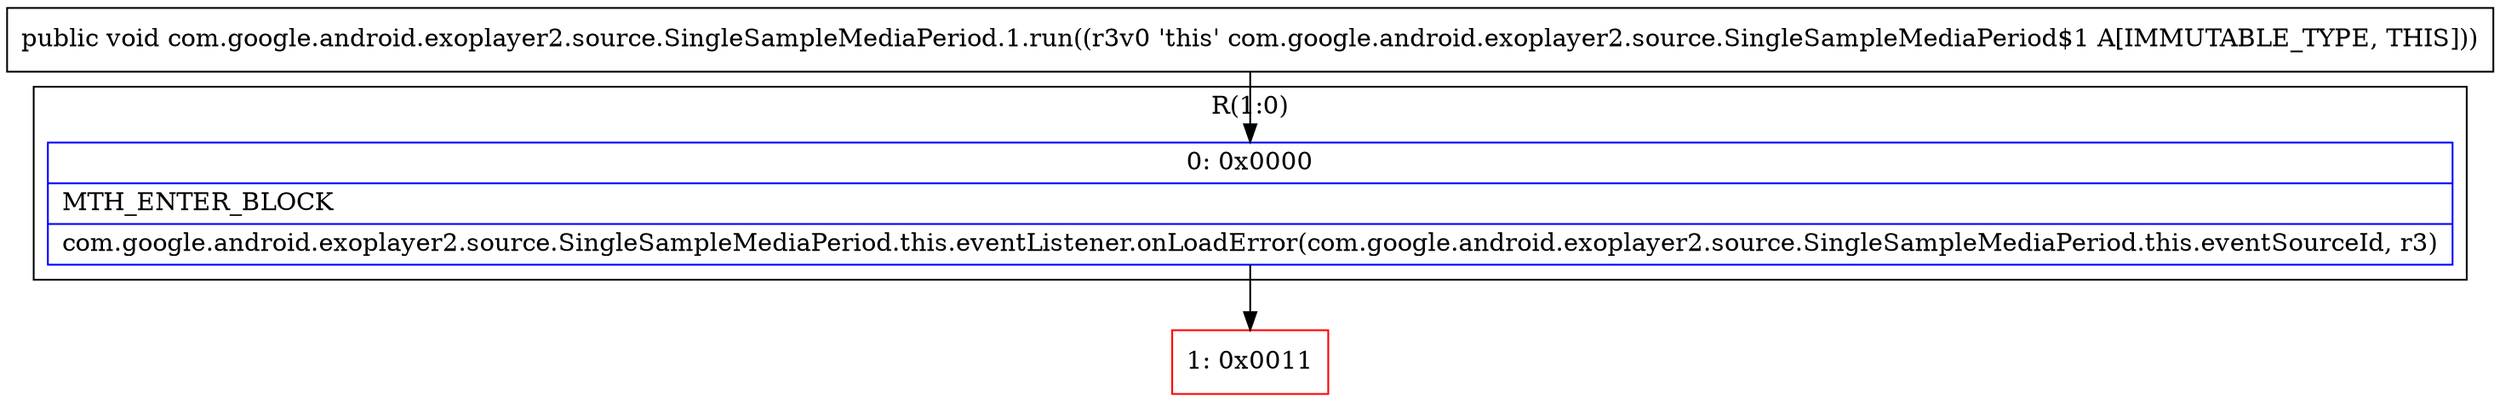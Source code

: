 digraph "CFG forcom.google.android.exoplayer2.source.SingleSampleMediaPeriod.1.run()V" {
subgraph cluster_Region_1521336349 {
label = "R(1:0)";
node [shape=record,color=blue];
Node_0 [shape=record,label="{0\:\ 0x0000|MTH_ENTER_BLOCK\l|com.google.android.exoplayer2.source.SingleSampleMediaPeriod.this.eventListener.onLoadError(com.google.android.exoplayer2.source.SingleSampleMediaPeriod.this.eventSourceId, r3)\l}"];
}
Node_1 [shape=record,color=red,label="{1\:\ 0x0011}"];
MethodNode[shape=record,label="{public void com.google.android.exoplayer2.source.SingleSampleMediaPeriod.1.run((r3v0 'this' com.google.android.exoplayer2.source.SingleSampleMediaPeriod$1 A[IMMUTABLE_TYPE, THIS])) }"];
MethodNode -> Node_0;
Node_0 -> Node_1;
}

